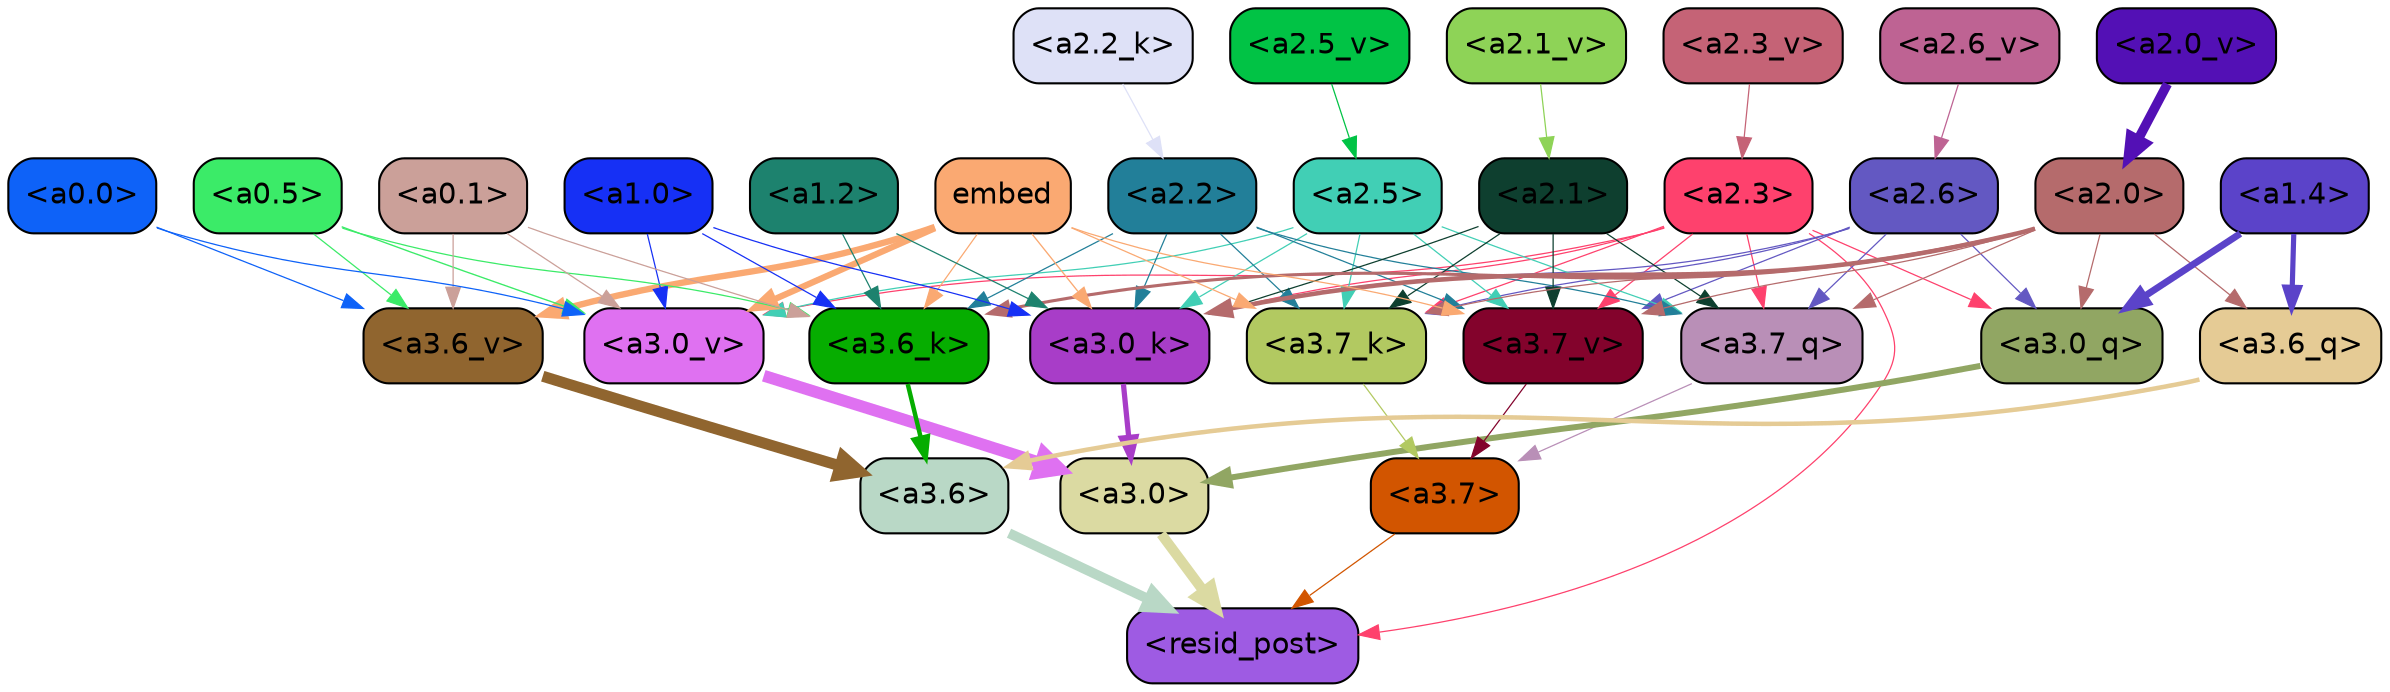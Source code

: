 strict digraph "" {
	graph [bgcolor=transparent,
		layout=dot,
		overlap=false,
		splines=true
	];
	"<a3.7>"	[color=black,
		fillcolor="#d25500",
		fontname=Helvetica,
		shape=box,
		style="filled, rounded"];
	"<resid_post>"	[color=black,
		fillcolor="#9e5be3",
		fontname=Helvetica,
		shape=box,
		style="filled, rounded"];
	"<a3.7>" -> "<resid_post>"	[color="#d25500",
		penwidth=0.6];
	"<a3.6>"	[color=black,
		fillcolor="#b9d8c6",
		fontname=Helvetica,
		shape=box,
		style="filled, rounded"];
	"<a3.6>" -> "<resid_post>"	[color="#b9d8c6",
		penwidth=4.7534414529800415];
	"<a3.0>"	[color=black,
		fillcolor="#dbdaa2",
		fontname=Helvetica,
		shape=box,
		style="filled, rounded"];
	"<a3.0>" -> "<resid_post>"	[color="#dbdaa2",
		penwidth=4.898576855659485];
	"<a2.3>"	[color=black,
		fillcolor="#fe416d",
		fontname=Helvetica,
		shape=box,
		style="filled, rounded"];
	"<a2.3>" -> "<resid_post>"	[color="#fe416d",
		penwidth=0.6];
	"<a3.7_q>"	[color=black,
		fillcolor="#b98fb7",
		fontname=Helvetica,
		shape=box,
		style="filled, rounded"];
	"<a2.3>" -> "<a3.7_q>"	[color="#fe416d",
		penwidth=0.6];
	"<a3.0_q>"	[color=black,
		fillcolor="#91a663",
		fontname=Helvetica,
		shape=box,
		style="filled, rounded"];
	"<a2.3>" -> "<a3.0_q>"	[color="#fe416d",
		penwidth=0.6];
	"<a3.7_k>"	[color=black,
		fillcolor="#b2c961",
		fontname=Helvetica,
		shape=box,
		style="filled, rounded"];
	"<a2.3>" -> "<a3.7_k>"	[color="#fe416d",
		penwidth=0.6];
	"<a3.0_k>"	[color=black,
		fillcolor="#a83dc8",
		fontname=Helvetica,
		shape=box,
		style="filled, rounded"];
	"<a2.3>" -> "<a3.0_k>"	[color="#fe416d",
		penwidth=0.6];
	"<a3.7_v>"	[color=black,
		fillcolor="#83032c",
		fontname=Helvetica,
		shape=box,
		style="filled, rounded"];
	"<a2.3>" -> "<a3.7_v>"	[color="#fe416d",
		penwidth=0.6];
	"<a3.0_v>"	[color=black,
		fillcolor="#df71f1",
		fontname=Helvetica,
		shape=box,
		style="filled, rounded"];
	"<a2.3>" -> "<a3.0_v>"	[color="#fe416d",
		penwidth=0.6];
	"<a3.7_q>" -> "<a3.7>"	[color="#b98fb7",
		penwidth=0.6];
	"<a3.6_q>"	[color=black,
		fillcolor="#e5cb95",
		fontname=Helvetica,
		shape=box,
		style="filled, rounded"];
	"<a3.6_q>" -> "<a3.6>"	[color="#e5cb95",
		penwidth=2.160832464694977];
	"<a3.0_q>" -> "<a3.0>"	[color="#91a663",
		penwidth=2.870753765106201];
	"<a3.7_k>" -> "<a3.7>"	[color="#b2c961",
		penwidth=0.6];
	"<a3.6_k>"	[color=black,
		fillcolor="#06ad00",
		fontname=Helvetica,
		shape=box,
		style="filled, rounded"];
	"<a3.6_k>" -> "<a3.6>"	[color="#06ad00",
		penwidth=2.13908451795578];
	"<a3.0_k>" -> "<a3.0>"	[color="#a83dc8",
		penwidth=2.520303964614868];
	"<a3.7_v>" -> "<a3.7>"	[color="#83032c",
		penwidth=0.6];
	"<a3.6_v>"	[color=black,
		fillcolor="#90652f",
		fontname=Helvetica,
		shape=box,
		style="filled, rounded"];
	"<a3.6_v>" -> "<a3.6>"	[color="#90652f",
		penwidth=5.297133803367615];
	"<a3.0_v>" -> "<a3.0>"	[color="#df71f1",
		penwidth=5.680712580680847];
	"<a2.6>"	[color=black,
		fillcolor="#6358c2",
		fontname=Helvetica,
		shape=box,
		style="filled, rounded"];
	"<a2.6>" -> "<a3.7_q>"	[color="#6358c2",
		penwidth=0.6];
	"<a2.6>" -> "<a3.0_q>"	[color="#6358c2",
		penwidth=0.6];
	"<a2.6>" -> "<a3.7_k>"	[color="#6358c2",
		penwidth=0.6];
	"<a2.6>" -> "<a3.0_k>"	[color="#6358c2",
		penwidth=0.6];
	"<a2.6>" -> "<a3.7_v>"	[color="#6358c2",
		penwidth=0.6];
	"<a2.5>"	[color=black,
		fillcolor="#41cfb5",
		fontname=Helvetica,
		shape=box,
		style="filled, rounded"];
	"<a2.5>" -> "<a3.7_q>"	[color="#41cfb5",
		penwidth=0.6];
	"<a2.5>" -> "<a3.7_k>"	[color="#41cfb5",
		penwidth=0.6];
	"<a2.5>" -> "<a3.0_k>"	[color="#41cfb5",
		penwidth=0.6];
	"<a2.5>" -> "<a3.7_v>"	[color="#41cfb5",
		penwidth=0.6];
	"<a2.5>" -> "<a3.0_v>"	[color="#41cfb5",
		penwidth=0.6];
	"<a2.2>"	[color=black,
		fillcolor="#227f99",
		fontname=Helvetica,
		shape=box,
		style="filled, rounded"];
	"<a2.2>" -> "<a3.7_q>"	[color="#227f99",
		penwidth=0.6];
	"<a2.2>" -> "<a3.7_k>"	[color="#227f99",
		penwidth=0.6];
	"<a2.2>" -> "<a3.6_k>"	[color="#227f99",
		penwidth=0.6];
	"<a2.2>" -> "<a3.0_k>"	[color="#227f99",
		penwidth=0.6];
	"<a2.2>" -> "<a3.7_v>"	[color="#227f99",
		penwidth=0.6];
	"<a2.1>"	[color=black,
		fillcolor="#0e3f2f",
		fontname=Helvetica,
		shape=box,
		style="filled, rounded"];
	"<a2.1>" -> "<a3.7_q>"	[color="#0e3f2f",
		penwidth=0.6];
	"<a2.1>" -> "<a3.7_k>"	[color="#0e3f2f",
		penwidth=0.6];
	"<a2.1>" -> "<a3.0_k>"	[color="#0e3f2f",
		penwidth=0.6];
	"<a2.1>" -> "<a3.7_v>"	[color="#0e3f2f",
		penwidth=0.6];
	"<a2.0>"	[color=black,
		fillcolor="#b56b6c",
		fontname=Helvetica,
		shape=box,
		style="filled, rounded"];
	"<a2.0>" -> "<a3.7_q>"	[color="#b56b6c",
		penwidth=0.6];
	"<a2.0>" -> "<a3.6_q>"	[color="#b56b6c",
		penwidth=0.6];
	"<a2.0>" -> "<a3.0_q>"	[color="#b56b6c",
		penwidth=0.6];
	"<a2.0>" -> "<a3.7_k>"	[color="#b56b6c",
		penwidth=0.6];
	"<a2.0>" -> "<a3.6_k>"	[color="#b56b6c",
		penwidth=1.4957321882247925];
	"<a2.0>" -> "<a3.0_k>"	[color="#b56b6c",
		penwidth=2.18752121925354];
	"<a2.0>" -> "<a3.7_v>"	[color="#b56b6c",
		penwidth=0.6];
	"<a1.4>"	[color=black,
		fillcolor="#5b43c9",
		fontname=Helvetica,
		shape=box,
		style="filled, rounded"];
	"<a1.4>" -> "<a3.6_q>"	[color="#5b43c9",
		penwidth=2.4829938411712646];
	"<a1.4>" -> "<a3.0_q>"	[color="#5b43c9",
		penwidth=3.299744725227356];
	embed	[color=black,
		fillcolor="#faa972",
		fontname=Helvetica,
		shape=box,
		style="filled, rounded"];
	embed -> "<a3.7_k>"	[color="#faa972",
		penwidth=0.6];
	embed -> "<a3.6_k>"	[color="#faa972",
		penwidth=0.6];
	embed -> "<a3.0_k>"	[color="#faa972",
		penwidth=0.6394047290086746];
	embed -> "<a3.7_v>"	[color="#faa972",
		penwidth=0.6];
	embed -> "<a3.6_v>"	[color="#faa972",
		penwidth=3.067279100418091];
	embed -> "<a3.0_v>"	[color="#faa972",
		penwidth=3.0212591886520386];
	"<a1.2>"	[color=black,
		fillcolor="#1d826e",
		fontname=Helvetica,
		shape=box,
		style="filled, rounded"];
	"<a1.2>" -> "<a3.6_k>"	[color="#1d826e",
		penwidth=0.6];
	"<a1.2>" -> "<a3.0_k>"	[color="#1d826e",
		penwidth=0.6];
	"<a1.0>"	[color=black,
		fillcolor="#1630f5",
		fontname=Helvetica,
		shape=box,
		style="filled, rounded"];
	"<a1.0>" -> "<a3.6_k>"	[color="#1630f5",
		penwidth=0.6];
	"<a1.0>" -> "<a3.0_k>"	[color="#1630f5",
		penwidth=0.6];
	"<a1.0>" -> "<a3.0_v>"	[color="#1630f5",
		penwidth=0.6];
	"<a0.5>"	[color=black,
		fillcolor="#3beb68",
		fontname=Helvetica,
		shape=box,
		style="filled, rounded"];
	"<a0.5>" -> "<a3.6_k>"	[color="#3beb68",
		penwidth=0.6];
	"<a0.5>" -> "<a3.6_v>"	[color="#3beb68",
		penwidth=0.6];
	"<a0.5>" -> "<a3.0_v>"	[color="#3beb68",
		penwidth=0.648682102560997];
	"<a0.1>"	[color=black,
		fillcolor="#cba099",
		fontname=Helvetica,
		shape=box,
		style="filled, rounded"];
	"<a0.1>" -> "<a3.6_k>"	[color="#cba099",
		penwidth=0.6];
	"<a0.1>" -> "<a3.6_v>"	[color="#cba099",
		penwidth=0.6];
	"<a0.1>" -> "<a3.0_v>"	[color="#cba099",
		penwidth=0.6];
	"<a0.0>"	[color=black,
		fillcolor="#0e62f8",
		fontname=Helvetica,
		shape=box,
		style="filled, rounded"];
	"<a0.0>" -> "<a3.6_v>"	[color="#0e62f8",
		penwidth=0.6];
	"<a0.0>" -> "<a3.0_v>"	[color="#0e62f8",
		penwidth=0.6];
	"<a2.2_k>"	[color=black,
		fillcolor="#dee1f7",
		fontname=Helvetica,
		shape=box,
		style="filled, rounded"];
	"<a2.2_k>" -> "<a2.2>"	[color="#dee1f7",
		penwidth=0.6];
	"<a2.6_v>"	[color=black,
		fillcolor="#be6393",
		fontname=Helvetica,
		shape=box,
		style="filled, rounded"];
	"<a2.6_v>" -> "<a2.6>"	[color="#be6393",
		penwidth=0.6];
	"<a2.5_v>"	[color=black,
		fillcolor="#01c345",
		fontname=Helvetica,
		shape=box,
		style="filled, rounded"];
	"<a2.5_v>" -> "<a2.5>"	[color="#01c345",
		penwidth=0.6];
	"<a2.3_v>"	[color=black,
		fillcolor="#c56376",
		fontname=Helvetica,
		shape=box,
		style="filled, rounded"];
	"<a2.3_v>" -> "<a2.3>"	[color="#c56376",
		penwidth=0.6];
	"<a2.1_v>"	[color=black,
		fillcolor="#8ed357",
		fontname=Helvetica,
		shape=box,
		style="filled, rounded"];
	"<a2.1_v>" -> "<a2.1>"	[color="#8ed357",
		penwidth=0.6];
	"<a2.0_v>"	[color=black,
		fillcolor="#5310b5",
		fontname=Helvetica,
		shape=box,
		style="filled, rounded"];
	"<a2.0_v>" -> "<a2.0>"	[color="#5310b5",
		penwidth=4.5695202350616455];
}
